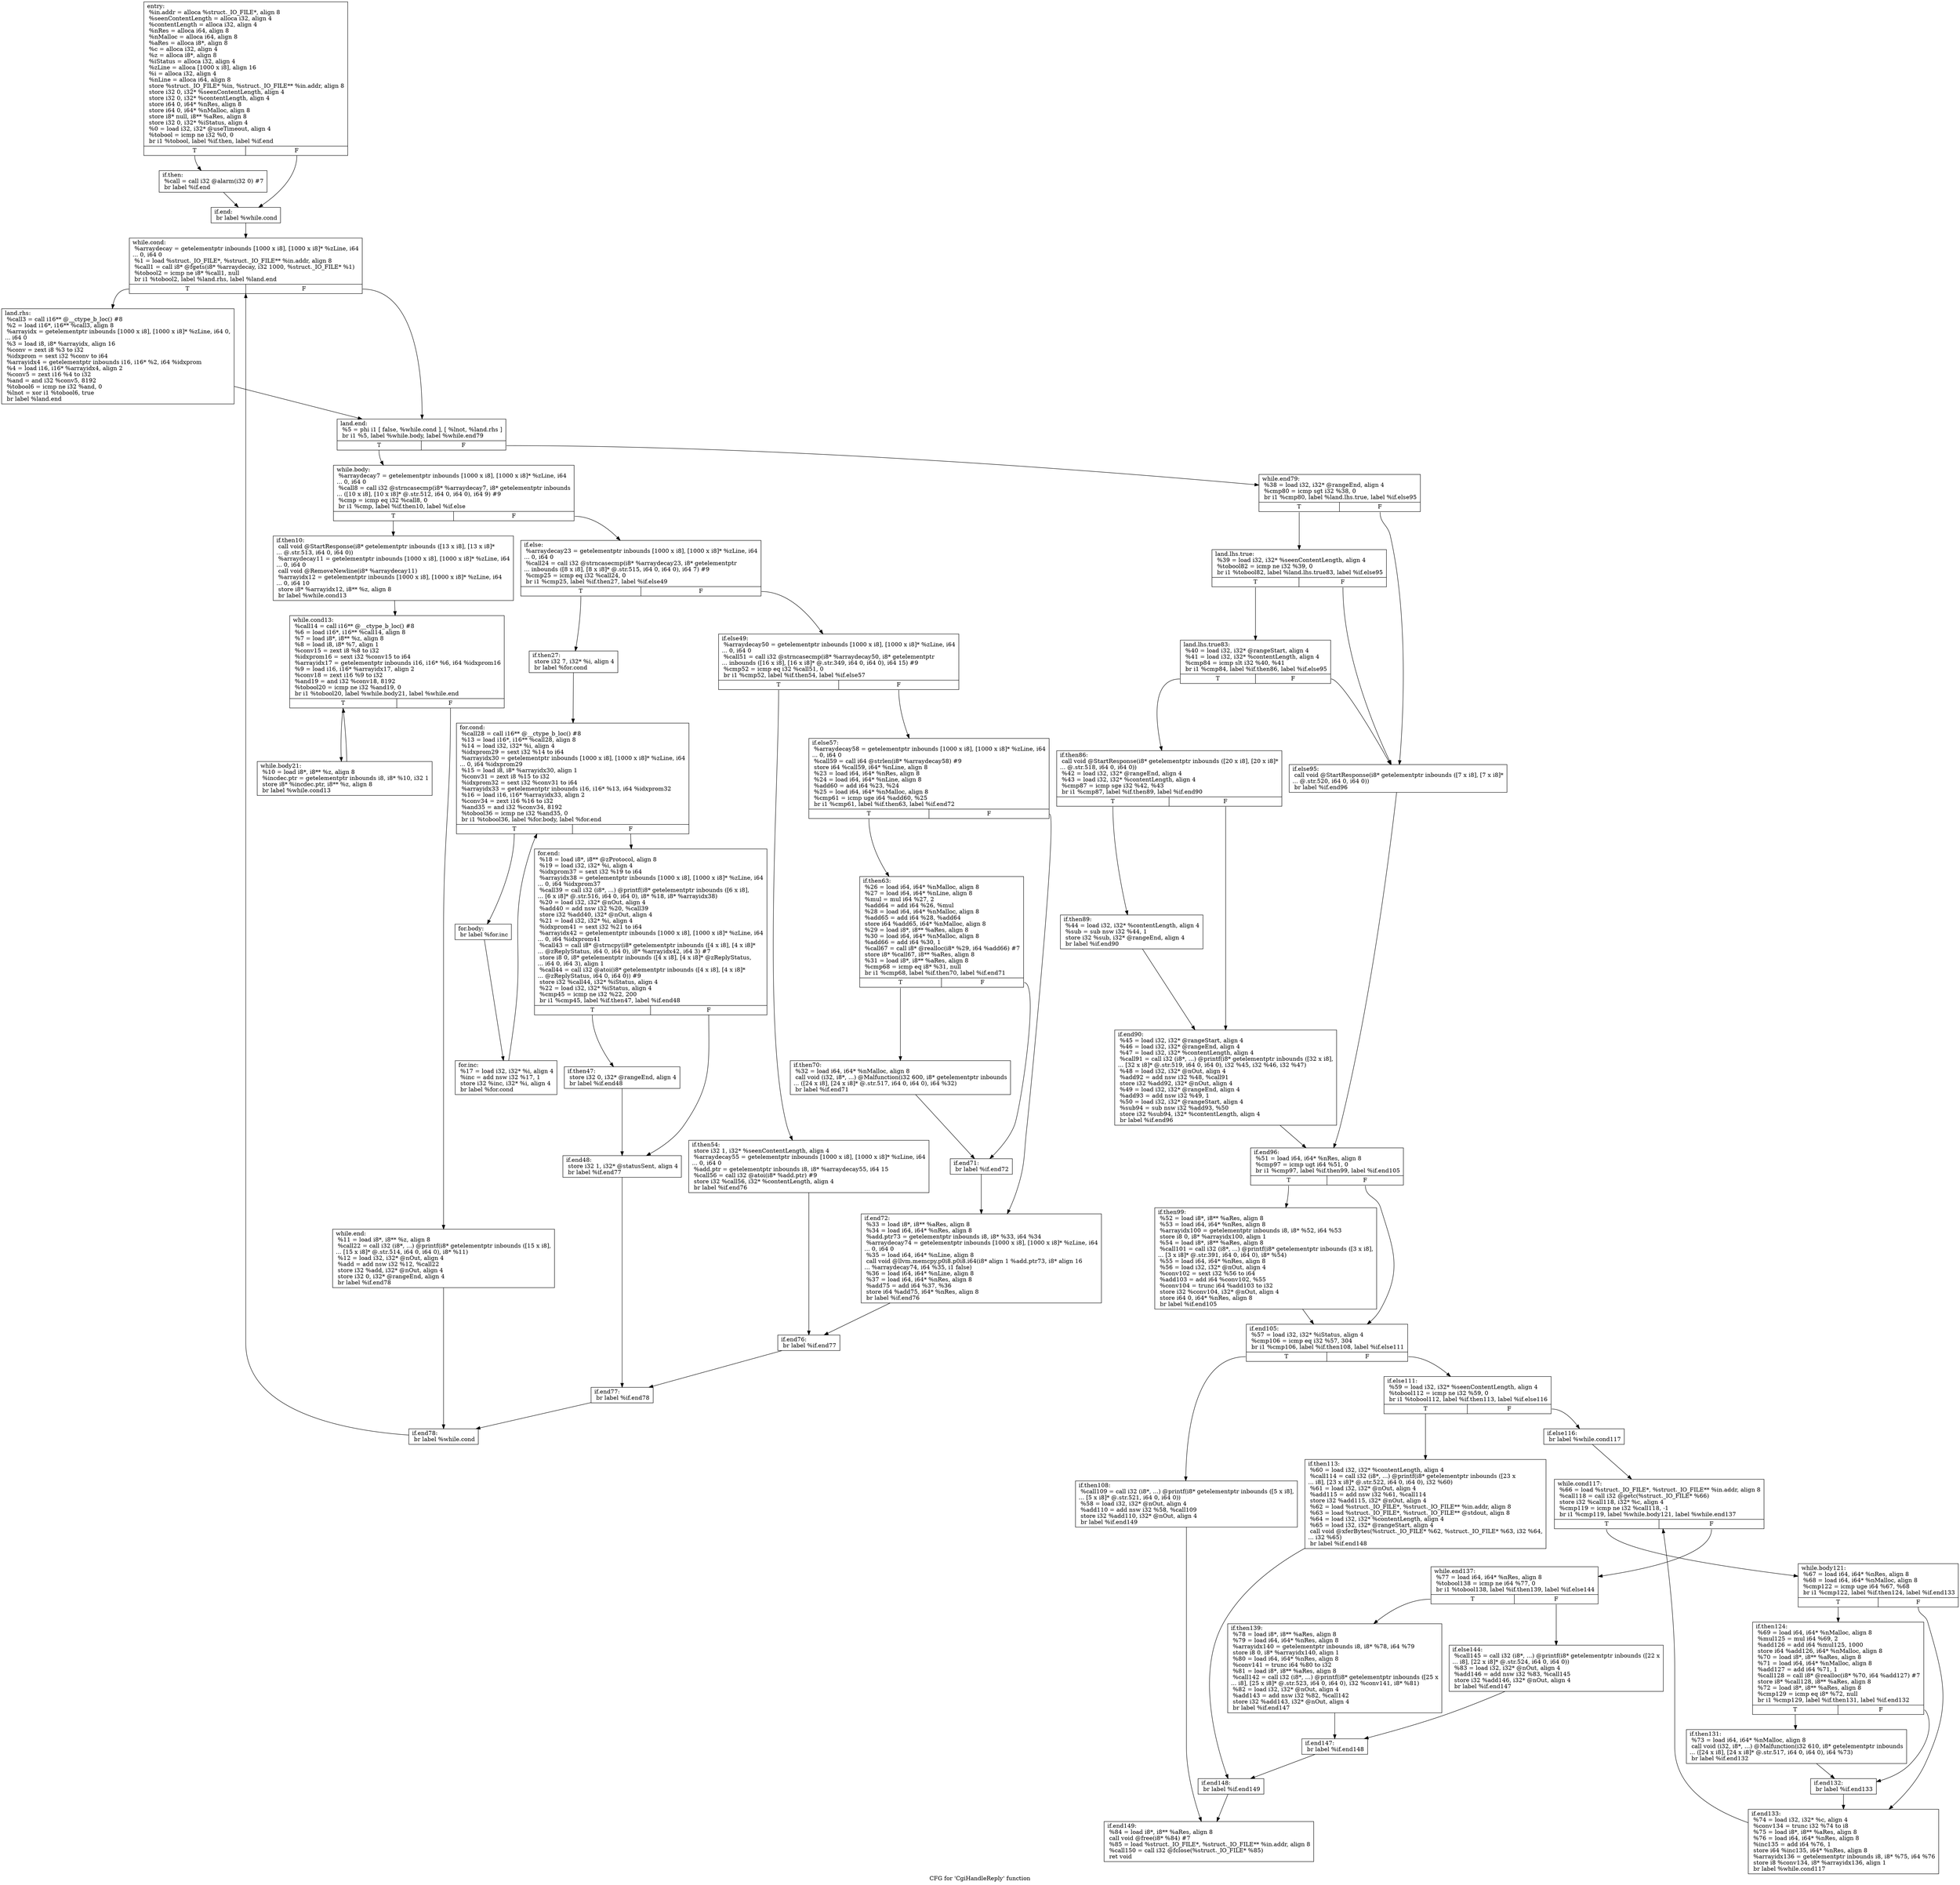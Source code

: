 digraph "CFG for 'CgiHandleReply' function" {
	label="CFG for 'CgiHandleReply' function";

	Node0xc2c1a0 [shape=record,label="{entry:\l  %in.addr = alloca %struct._IO_FILE*, align 8\l  %seenContentLength = alloca i32, align 4\l  %contentLength = alloca i32, align 4\l  %nRes = alloca i64, align 8\l  %nMalloc = alloca i64, align 8\l  %aRes = alloca i8*, align 8\l  %c = alloca i32, align 4\l  %z = alloca i8*, align 8\l  %iStatus = alloca i32, align 4\l  %zLine = alloca [1000 x i8], align 16\l  %i = alloca i32, align 4\l  %nLine = alloca i64, align 8\l  store %struct._IO_FILE* %in, %struct._IO_FILE** %in.addr, align 8\l  store i32 0, i32* %seenContentLength, align 4\l  store i32 0, i32* %contentLength, align 4\l  store i64 0, i64* %nRes, align 8\l  store i64 0, i64* %nMalloc, align 8\l  store i8* null, i8** %aRes, align 8\l  store i32 0, i32* %iStatus, align 4\l  %0 = load i32, i32* @useTimeout, align 4\l  %tobool = icmp ne i32 %0, 0\l  br i1 %tobool, label %if.then, label %if.end\l|{<s0>T|<s1>F}}"];
	Node0xc2c1a0:s0 -> Node0xc2cc50;
	Node0xc2c1a0:s1 -> Node0xc2cd20;
	Node0xc2cc50 [shape=record,label="{if.then:                                          \l  %call = call i32 @alarm(i32 0) #7\l  br label %if.end\l}"];
	Node0xc2cc50 -> Node0xc2cd20;
	Node0xc2cd20 [shape=record,label="{if.end:                                           \l  br label %while.cond\l}"];
	Node0xc2cd20 -> Node0xc2cf00;
	Node0xc2cf00 [shape=record,label="{while.cond:                                       \l  %arraydecay = getelementptr inbounds [1000 x i8], [1000 x i8]* %zLine, i64\l... 0, i64 0\l  %1 = load %struct._IO_FILE*, %struct._IO_FILE** %in.addr, align 8\l  %call1 = call i8* @fgets(i8* %arraydecay, i32 1000, %struct._IO_FILE* %1)\l  %tobool2 = icmp ne i8* %call1, null\l  br i1 %tobool2, label %land.rhs, label %land.end\l|{<s0>T|<s1>F}}"];
	Node0xc2cf00:s0 -> Node0xc2d200;
	Node0xc2cf00:s1 -> Node0xc2d2b0;
	Node0xc2d200 [shape=record,label="{land.rhs:                                         \l  %call3 = call i16** @__ctype_b_loc() #8\l  %2 = load i16*, i16** %call3, align 8\l  %arrayidx = getelementptr inbounds [1000 x i8], [1000 x i8]* %zLine, i64 0,\l... i64 0\l  %3 = load i8, i8* %arrayidx, align 16\l  %conv = zext i8 %3 to i32\l  %idxprom = sext i32 %conv to i64\l  %arrayidx4 = getelementptr inbounds i16, i16* %2, i64 %idxprom\l  %4 = load i16, i16* %arrayidx4, align 2\l  %conv5 = zext i16 %4 to i32\l  %and = and i32 %conv5, 8192\l  %tobool6 = icmp ne i32 %and, 0\l  %lnot = xor i1 %tobool6, true\l  br label %land.end\l}"];
	Node0xc2d200 -> Node0xc2d2b0;
	Node0xc2d2b0 [shape=record,label="{land.end:                                         \l  %5 = phi i1 [ false, %while.cond ], [ %lnot, %land.rhs ]\l  br i1 %5, label %while.body, label %while.end79\l|{<s0>T|<s1>F}}"];
	Node0xc2d2b0:s0 -> Node0xc2dd70;
	Node0xc2d2b0:s1 -> Node0xc2ddc0;
	Node0xc2dd70 [shape=record,label="{while.body:                                       \l  %arraydecay7 = getelementptr inbounds [1000 x i8], [1000 x i8]* %zLine, i64\l... 0, i64 0\l  %call8 = call i32 @strncasecmp(i8* %arraydecay7, i8* getelementptr inbounds\l... ([10 x i8], [10 x i8]* @.str.512, i64 0, i64 0), i64 9) #9\l  %cmp = icmp eq i32 %call8, 0\l  br i1 %cmp, label %if.then10, label %if.else\l|{<s0>T|<s1>F}}"];
	Node0xc2dd70:s0 -> Node0xc2e370;
	Node0xc2dd70:s1 -> Node0xc2e450;
	Node0xc2e370 [shape=record,label="{if.then10:                                        \l  call void @StartResponse(i8* getelementptr inbounds ([13 x i8], [13 x i8]*\l... @.str.513, i64 0, i64 0))\l  %arraydecay11 = getelementptr inbounds [1000 x i8], [1000 x i8]* %zLine, i64\l... 0, i64 0\l  call void @RemoveNewline(i8* %arraydecay11)\l  %arrayidx12 = getelementptr inbounds [1000 x i8], [1000 x i8]* %zLine, i64\l... 0, i64 10\l  store i8* %arrayidx12, i8** %z, align 8\l  br label %while.cond13\l}"];
	Node0xc2e370 -> Node0xc2ea10;
	Node0xc2ea10 [shape=record,label="{while.cond13:                                     \l  %call14 = call i16** @__ctype_b_loc() #8\l  %6 = load i16*, i16** %call14, align 8\l  %7 = load i8*, i8** %z, align 8\l  %8 = load i8, i8* %7, align 1\l  %conv15 = zext i8 %8 to i32\l  %idxprom16 = sext i32 %conv15 to i64\l  %arrayidx17 = getelementptr inbounds i16, i16* %6, i64 %idxprom16\l  %9 = load i16, i16* %arrayidx17, align 2\l  %conv18 = zext i16 %9 to i32\l  %and19 = and i32 %conv18, 8192\l  %tobool20 = icmp ne i32 %and19, 0\l  br i1 %tobool20, label %while.body21, label %while.end\l|{<s0>T|<s1>F}}"];
	Node0xc2ea10:s0 -> Node0xc2da10;
	Node0xc2ea10:s1 -> Node0xc2d650;
	Node0xc2da10 [shape=record,label="{while.body21:                                     \l  %10 = load i8*, i8** %z, align 8\l  %incdec.ptr = getelementptr inbounds i8, i8* %10, i32 1\l  store i8* %incdec.ptr, i8** %z, align 8\l  br label %while.cond13\l}"];
	Node0xc2da10 -> Node0xc2ea10;
	Node0xc2d650 [shape=record,label="{while.end:                                        \l  %11 = load i8*, i8** %z, align 8\l  %call22 = call i32 (i8*, ...) @printf(i8* getelementptr inbounds ([15 x i8],\l... [15 x i8]* @.str.514, i64 0, i64 0), i8* %11)\l  %12 = load i32, i32* @nOut, align 4\l  %add = add nsw i32 %12, %call22\l  store i32 %add, i32* @nOut, align 4\l  store i32 0, i32* @rangeEnd, align 4\l  br label %if.end78\l}"];
	Node0xc2d650 -> Node0xc2fb00;
	Node0xc2e450 [shape=record,label="{if.else:                                          \l  %arraydecay23 = getelementptr inbounds [1000 x i8], [1000 x i8]* %zLine, i64\l... 0, i64 0\l  %call24 = call i32 @strncasecmp(i8* %arraydecay23, i8* getelementptr\l... inbounds ([8 x i8], [8 x i8]* @.str.515, i64 0, i64 0), i64 7) #9\l  %cmp25 = icmp eq i32 %call24, 0\l  br i1 %cmp25, label %if.then27, label %if.else49\l|{<s0>T|<s1>F}}"];
	Node0xc2e450:s0 -> Node0xc2ff90;
	Node0xc2e450:s1 -> Node0xc2ffe0;
	Node0xc2ff90 [shape=record,label="{if.then27:                                        \l  store i32 7, i32* %i, align 4\l  br label %for.cond\l}"];
	Node0xc2ff90 -> Node0xc301d0;
	Node0xc301d0 [shape=record,label="{for.cond:                                         \l  %call28 = call i16** @__ctype_b_loc() #8\l  %13 = load i16*, i16** %call28, align 8\l  %14 = load i32, i32* %i, align 4\l  %idxprom29 = sext i32 %14 to i64\l  %arrayidx30 = getelementptr inbounds [1000 x i8], [1000 x i8]* %zLine, i64\l... 0, i64 %idxprom29\l  %15 = load i8, i8* %arrayidx30, align 1\l  %conv31 = zext i8 %15 to i32\l  %idxprom32 = sext i32 %conv31 to i64\l  %arrayidx33 = getelementptr inbounds i16, i16* %13, i64 %idxprom32\l  %16 = load i16, i16* %arrayidx33, align 2\l  %conv34 = zext i16 %16 to i32\l  %and35 = and i32 %conv34, 8192\l  %tobool36 = icmp ne i32 %and35, 0\l  br i1 %tobool36, label %for.body, label %for.end\l|{<s0>T|<s1>F}}"];
	Node0xc301d0:s0 -> Node0xc309a0;
	Node0xc301d0:s1 -> Node0xc30a80;
	Node0xc309a0 [shape=record,label="{for.body:                                         \l  br label %for.inc\l}"];
	Node0xc309a0 -> Node0xc30b50;
	Node0xc30b50 [shape=record,label="{for.inc:                                          \l  %17 = load i32, i32* %i, align 4\l  %inc = add nsw i32 %17, 1\l  store i32 %inc, i32* %i, align 4\l  br label %for.cond\l}"];
	Node0xc30b50 -> Node0xc301d0;
	Node0xc30a80 [shape=record,label="{for.end:                                          \l  %18 = load i8*, i8** @zProtocol, align 8\l  %19 = load i32, i32* %i, align 4\l  %idxprom37 = sext i32 %19 to i64\l  %arrayidx38 = getelementptr inbounds [1000 x i8], [1000 x i8]* %zLine, i64\l... 0, i64 %idxprom37\l  %call39 = call i32 (i8*, ...) @printf(i8* getelementptr inbounds ([6 x i8],\l... [6 x i8]* @.str.516, i64 0, i64 0), i8* %18, i8* %arrayidx38)\l  %20 = load i32, i32* @nOut, align 4\l  %add40 = add nsw i32 %20, %call39\l  store i32 %add40, i32* @nOut, align 4\l  %21 = load i32, i32* %i, align 4\l  %idxprom41 = sext i32 %21 to i64\l  %arrayidx42 = getelementptr inbounds [1000 x i8], [1000 x i8]* %zLine, i64\l... 0, i64 %idxprom41\l  %call43 = call i8* @strncpy(i8* getelementptr inbounds ([4 x i8], [4 x i8]*\l... @zReplyStatus, i64 0, i64 0), i8* %arrayidx42, i64 3) #7\l  store i8 0, i8* getelementptr inbounds ([4 x i8], [4 x i8]* @zReplyStatus,\l... i64 0, i64 3), align 1\l  %call44 = call i32 @atoi(i8* getelementptr inbounds ([4 x i8], [4 x i8]*\l... @zReplyStatus, i64 0, i64 0)) #9\l  store i32 %call44, i32* %iStatus, align 4\l  %22 = load i32, i32* %iStatus, align 4\l  %cmp45 = icmp ne i32 %22, 200\l  br i1 %cmp45, label %if.then47, label %if.end48\l|{<s0>T|<s1>F}}"];
	Node0xc30a80:s0 -> Node0xc31890;
	Node0xc30a80:s1 -> Node0xc31940;
	Node0xc31890 [shape=record,label="{if.then47:                                        \l  store i32 0, i32* @rangeEnd, align 4\l  br label %if.end48\l}"];
	Node0xc31890 -> Node0xc31940;
	Node0xc31940 [shape=record,label="{if.end48:                                         \l  store i32 1, i32* @statusSent, align 4\l  br label %if.end77\l}"];
	Node0xc31940 -> Node0xc31bb0;
	Node0xc2ffe0 [shape=record,label="{if.else49:                                        \l  %arraydecay50 = getelementptr inbounds [1000 x i8], [1000 x i8]* %zLine, i64\l... 0, i64 0\l  %call51 = call i32 @strncasecmp(i8* %arraydecay50, i8* getelementptr\l... inbounds ([16 x i8], [16 x i8]* @.str.349, i64 0, i64 0), i64 15) #9\l  %cmp52 = icmp eq i32 %call51, 0\l  br i1 %cmp52, label %if.then54, label %if.else57\l|{<s0>T|<s1>F}}"];
	Node0xc2ffe0:s0 -> Node0xc31f60;
	Node0xc2ffe0:s1 -> Node0xc31fb0;
	Node0xc31f60 [shape=record,label="{if.then54:                                        \l  store i32 1, i32* %seenContentLength, align 4\l  %arraydecay55 = getelementptr inbounds [1000 x i8], [1000 x i8]* %zLine, i64\l... 0, i64 0\l  %add.ptr = getelementptr inbounds i8, i8* %arraydecay55, i64 15\l  %call56 = call i32 @atoi(i8* %add.ptr) #9\l  store i32 %call56, i32* %contentLength, align 4\l  br label %if.end76\l}"];
	Node0xc31f60 -> Node0xc324d0;
	Node0xc31fb0 [shape=record,label="{if.else57:                                        \l  %arraydecay58 = getelementptr inbounds [1000 x i8], [1000 x i8]* %zLine, i64\l... 0, i64 0\l  %call59 = call i64 @strlen(i8* %arraydecay58) #9\l  store i64 %call59, i64* %nLine, align 8\l  %23 = load i64, i64* %nRes, align 8\l  %24 = load i64, i64* %nLine, align 8\l  %add60 = add i64 %23, %24\l  %25 = load i64, i64* %nMalloc, align 8\l  %cmp61 = icmp uge i64 %add60, %25\l  br i1 %cmp61, label %if.then63, label %if.end72\l|{<s0>T|<s1>F}}"];
	Node0xc31fb0:s0 -> Node0xc2f3c0;
	Node0xc31fb0:s1 -> Node0xc2f4a0;
	Node0xc2f3c0 [shape=record,label="{if.then63:                                        \l  %26 = load i64, i64* %nMalloc, align 8\l  %27 = load i64, i64* %nLine, align 8\l  %mul = mul i64 %27, 2\l  %add64 = add i64 %26, %mul\l  %28 = load i64, i64* %nMalloc, align 8\l  %add65 = add i64 %28, %add64\l  store i64 %add65, i64* %nMalloc, align 8\l  %29 = load i8*, i8** %aRes, align 8\l  %30 = load i64, i64* %nMalloc, align 8\l  %add66 = add i64 %30, 1\l  %call67 = call i8* @realloc(i8* %29, i64 %add66) #7\l  store i8* %call67, i8** %aRes, align 8\l  %31 = load i8*, i8** %aRes, align 8\l  %cmp68 = icmp eq i8* %31, null\l  br i1 %cmp68, label %if.then70, label %if.end71\l|{<s0>T|<s1>F}}"];
	Node0xc2f3c0:s0 -> Node0xc33a30;
	Node0xc2f3c0:s1 -> Node0xc33b10;
	Node0xc33a30 [shape=record,label="{if.then70:                                        \l  %32 = load i64, i64* %nMalloc, align 8\l  call void (i32, i8*, ...) @Malfunction(i32 600, i8* getelementptr inbounds\l... ([24 x i8], [24 x i8]* @.str.517, i64 0, i64 0), i64 %32)\l  br label %if.end71\l}"];
	Node0xc33a30 -> Node0xc33b10;
	Node0xc33b10 [shape=record,label="{if.end71:                                         \l  br label %if.end72\l}"];
	Node0xc33b10 -> Node0xc2f4a0;
	Node0xc2f4a0 [shape=record,label="{if.end72:                                         \l  %33 = load i8*, i8** %aRes, align 8\l  %34 = load i64, i64* %nRes, align 8\l  %add.ptr73 = getelementptr inbounds i8, i8* %33, i64 %34\l  %arraydecay74 = getelementptr inbounds [1000 x i8], [1000 x i8]* %zLine, i64\l... 0, i64 0\l  %35 = load i64, i64* %nLine, align 8\l  call void @llvm.memcpy.p0i8.p0i8.i64(i8* align 1 %add.ptr73, i8* align 16\l... %arraydecay74, i64 %35, i1 false)\l  %36 = load i64, i64* %nLine, align 8\l  %37 = load i64, i64* %nRes, align 8\l  %add75 = add i64 %37, %36\l  store i64 %add75, i64* %nRes, align 8\l  br label %if.end76\l}"];
	Node0xc2f4a0 -> Node0xc324d0;
	Node0xc324d0 [shape=record,label="{if.end76:                                         \l  br label %if.end77\l}"];
	Node0xc324d0 -> Node0xc31bb0;
	Node0xc31bb0 [shape=record,label="{if.end77:                                         \l  br label %if.end78\l}"];
	Node0xc31bb0 -> Node0xc2fb00;
	Node0xc2fb00 [shape=record,label="{if.end78:                                         \l  br label %while.cond\l}"];
	Node0xc2fb00 -> Node0xc2cf00;
	Node0xc2ddc0 [shape=record,label="{while.end79:                                      \l  %38 = load i32, i32* @rangeEnd, align 4\l  %cmp80 = icmp sgt i32 %38, 0\l  br i1 %cmp80, label %land.lhs.true, label %if.else95\l|{<s0>T|<s1>F}}"];
	Node0xc2ddc0:s0 -> Node0xc34560;
	Node0xc2ddc0:s1 -> Node0xc34610;
	Node0xc34560 [shape=record,label="{land.lhs.true:                                    \l  %39 = load i32, i32* %seenContentLength, align 4\l  %tobool82 = icmp ne i32 %39, 0\l  br i1 %tobool82, label %land.lhs.true83, label %if.else95\l|{<s0>T|<s1>F}}"];
	Node0xc34560:s0 -> Node0xc34820;
	Node0xc34560:s1 -> Node0xc34610;
	Node0xc34820 [shape=record,label="{land.lhs.true83:                                  \l  %40 = load i32, i32* @rangeStart, align 4\l  %41 = load i32, i32* %contentLength, align 4\l  %cmp84 = icmp slt i32 %40, %41\l  br i1 %cmp84, label %if.then86, label %if.else95\l|{<s0>T|<s1>F}}"];
	Node0xc34820:s0 -> Node0xc34a80;
	Node0xc34820:s1 -> Node0xc34610;
	Node0xc34a80 [shape=record,label="{if.then86:                                        \l  call void @StartResponse(i8* getelementptr inbounds ([20 x i8], [20 x i8]*\l... @.str.518, i64 0, i64 0))\l  %42 = load i32, i32* @rangeEnd, align 4\l  %43 = load i32, i32* %contentLength, align 4\l  %cmp87 = icmp sge i32 %42, %43\l  br i1 %cmp87, label %if.then89, label %if.end90\l|{<s0>T|<s1>F}}"];
	Node0xc34a80:s0 -> Node0xc34e00;
	Node0xc34a80:s1 -> Node0xc34ee0;
	Node0xc34e00 [shape=record,label="{if.then89:                                        \l  %44 = load i32, i32* %contentLength, align 4\l  %sub = sub nsw i32 %44, 1\l  store i32 %sub, i32* @rangeEnd, align 4\l  br label %if.end90\l}"];
	Node0xc34e00 -> Node0xc34ee0;
	Node0xc34ee0 [shape=record,label="{if.end90:                                         \l  %45 = load i32, i32* @rangeStart, align 4\l  %46 = load i32, i32* @rangeEnd, align 4\l  %47 = load i32, i32* %contentLength, align 4\l  %call91 = call i32 (i8*, ...) @printf(i8* getelementptr inbounds ([32 x i8],\l... [32 x i8]* @.str.519, i64 0, i64 0), i32 %45, i32 %46, i32 %47)\l  %48 = load i32, i32* @nOut, align 4\l  %add92 = add nsw i32 %48, %call91\l  store i32 %add92, i32* @nOut, align 4\l  %49 = load i32, i32* @rangeEnd, align 4\l  %add93 = add nsw i32 %49, 1\l  %50 = load i32, i32* @rangeStart, align 4\l  %sub94 = sub nsw i32 %add93, %50\l  store i32 %sub94, i32* %contentLength, align 4\l  br label %if.end96\l}"];
	Node0xc34ee0 -> Node0xc35810;
	Node0xc34610 [shape=record,label="{if.else95:                                        \l  call void @StartResponse(i8* getelementptr inbounds ([7 x i8], [7 x i8]*\l... @.str.520, i64 0, i64 0))\l  br label %if.end96\l}"];
	Node0xc34610 -> Node0xc35810;
	Node0xc35810 [shape=record,label="{if.end96:                                         \l  %51 = load i64, i64* %nRes, align 8\l  %cmp97 = icmp ugt i64 %51, 0\l  br i1 %cmp97, label %if.then99, label %if.end105\l|{<s0>T|<s1>F}}"];
	Node0xc35810:s0 -> Node0xc35b30;
	Node0xc35810:s1 -> Node0xc35c10;
	Node0xc35b30 [shape=record,label="{if.then99:                                        \l  %52 = load i8*, i8** %aRes, align 8\l  %53 = load i64, i64* %nRes, align 8\l  %arrayidx100 = getelementptr inbounds i8, i8* %52, i64 %53\l  store i8 0, i8* %arrayidx100, align 1\l  %54 = load i8*, i8** %aRes, align 8\l  %call101 = call i32 (i8*, ...) @printf(i8* getelementptr inbounds ([3 x i8],\l... [3 x i8]* @.str.391, i64 0, i64 0), i8* %54)\l  %55 = load i64, i64* %nRes, align 8\l  %56 = load i32, i32* @nOut, align 4\l  %conv102 = sext i32 %56 to i64\l  %add103 = add i64 %conv102, %55\l  %conv104 = trunc i64 %add103 to i32\l  store i32 %conv104, i32* @nOut, align 4\l  store i64 0, i64* %nRes, align 8\l  br label %if.end105\l}"];
	Node0xc35b30 -> Node0xc35c10;
	Node0xc35c10 [shape=record,label="{if.end105:                                        \l  %57 = load i32, i32* %iStatus, align 4\l  %cmp106 = icmp eq i32 %57, 304\l  br i1 %cmp106, label %if.then108, label %if.else111\l|{<s0>T|<s1>F}}"];
	Node0xc35c10:s0 -> Node0xc364c0;
	Node0xc35c10:s1 -> Node0xc365a0;
	Node0xc364c0 [shape=record,label="{if.then108:                                       \l  %call109 = call i32 (i8*, ...) @printf(i8* getelementptr inbounds ([5 x i8],\l... [5 x i8]* @.str.521, i64 0, i64 0))\l  %58 = load i32, i32* @nOut, align 4\l  %add110 = add nsw i32 %58, %call109\l  store i32 %add110, i32* @nOut, align 4\l  br label %if.end149\l}"];
	Node0xc364c0 -> Node0xc36990;
	Node0xc365a0 [shape=record,label="{if.else111:                                       \l  %59 = load i32, i32* %seenContentLength, align 4\l  %tobool112 = icmp ne i32 %59, 0\l  br i1 %tobool112, label %if.then113, label %if.else116\l|{<s0>T|<s1>F}}"];
	Node0xc365a0:s0 -> Node0xc36ba0;
	Node0xc365a0:s1 -> Node0xc36c50;
	Node0xc36ba0 [shape=record,label="{if.then113:                                       \l  %60 = load i32, i32* %contentLength, align 4\l  %call114 = call i32 (i8*, ...) @printf(i8* getelementptr inbounds ([23 x\l... i8], [23 x i8]* @.str.522, i64 0, i64 0), i32 %60)\l  %61 = load i32, i32* @nOut, align 4\l  %add115 = add nsw i32 %61, %call114\l  store i32 %add115, i32* @nOut, align 4\l  %62 = load %struct._IO_FILE*, %struct._IO_FILE** %in.addr, align 8\l  %63 = load %struct._IO_FILE*, %struct._IO_FILE** @stdout, align 8\l  %64 = load i32, i32* %contentLength, align 4\l  %65 = load i32, i32* @rangeStart, align 4\l  call void @xferBytes(%struct._IO_FILE* %62, %struct._IO_FILE* %63, i32 %64,\l... i32 %65)\l  br label %if.end148\l}"];
	Node0xc36ba0 -> Node0xc374f0;
	Node0xc36c50 [shape=record,label="{if.else116:                                       \l  br label %while.cond117\l}"];
	Node0xc36c50 -> Node0xc37630;
	Node0xc37630 [shape=record,label="{while.cond117:                                    \l  %66 = load %struct._IO_FILE*, %struct._IO_FILE** %in.addr, align 8\l  %call118 = call i32 @getc(%struct._IO_FILE* %66)\l  store i32 %call118, i32* %c, align 4\l  %cmp119 = icmp ne i32 %call118, -1\l  br i1 %cmp119, label %while.body121, label %while.end137\l|{<s0>T|<s1>F}}"];
	Node0xc37630:s0 -> Node0xc37a10;
	Node0xc37630:s1 -> Node0xc37af0;
	Node0xc37a10 [shape=record,label="{while.body121:                                    \l  %67 = load i64, i64* %nRes, align 8\l  %68 = load i64, i64* %nMalloc, align 8\l  %cmp122 = icmp uge i64 %67, %68\l  br i1 %cmp122, label %if.then124, label %if.end133\l|{<s0>T|<s1>F}}"];
	Node0xc37a10:s0 -> Node0xc37d50;
	Node0xc37a10:s1 -> Node0xc37e30;
	Node0xc37d50 [shape=record,label="{if.then124:                                       \l  %69 = load i64, i64* %nMalloc, align 8\l  %mul125 = mul i64 %69, 2\l  %add126 = add i64 %mul125, 1000\l  store i64 %add126, i64* %nMalloc, align 8\l  %70 = load i8*, i8** %aRes, align 8\l  %71 = load i64, i64* %nMalloc, align 8\l  %add127 = add i64 %71, 1\l  %call128 = call i8* @realloc(i8* %70, i64 %add127) #7\l  store i8* %call128, i8** %aRes, align 8\l  %72 = load i8*, i8** %aRes, align 8\l  %cmp129 = icmp eq i8* %72, null\l  br i1 %cmp129, label %if.then131, label %if.end132\l|{<s0>T|<s1>F}}"];
	Node0xc37d50:s0 -> Node0xc38530;
	Node0xc37d50:s1 -> Node0xc38610;
	Node0xc38530 [shape=record,label="{if.then131:                                       \l  %73 = load i64, i64* %nMalloc, align 8\l  call void (i32, i8*, ...) @Malfunction(i32 610, i8* getelementptr inbounds\l... ([24 x i8], [24 x i8]* @.str.517, i64 0, i64 0), i64 %73)\l  br label %if.end132\l}"];
	Node0xc38530 -> Node0xc38610;
	Node0xc38610 [shape=record,label="{if.end132:                                        \l  br label %if.end133\l}"];
	Node0xc38610 -> Node0xc37e30;
	Node0xc37e30 [shape=record,label="{if.end133:                                        \l  %74 = load i32, i32* %c, align 4\l  %conv134 = trunc i32 %74 to i8\l  %75 = load i8*, i8** %aRes, align 8\l  %76 = load i64, i64* %nRes, align 8\l  %inc135 = add i64 %76, 1\l  store i64 %inc135, i64* %nRes, align 8\l  %arrayidx136 = getelementptr inbounds i8, i8* %75, i64 %76\l  store i8 %conv134, i8* %arrayidx136, align 1\l  br label %while.cond117\l}"];
	Node0xc37e30 -> Node0xc37630;
	Node0xc37af0 [shape=record,label="{while.end137:                                     \l  %77 = load i64, i64* %nRes, align 8\l  %tobool138 = icmp ne i64 %77, 0\l  br i1 %tobool138, label %if.then139, label %if.else144\l|{<s0>T|<s1>F}}"];
	Node0xc37af0:s0 -> Node0xc38d90;
	Node0xc37af0:s1 -> Node0xc38e70;
	Node0xc38d90 [shape=record,label="{if.then139:                                       \l  %78 = load i8*, i8** %aRes, align 8\l  %79 = load i64, i64* %nRes, align 8\l  %arrayidx140 = getelementptr inbounds i8, i8* %78, i64 %79\l  store i8 0, i8* %arrayidx140, align 1\l  %80 = load i64, i64* %nRes, align 8\l  %conv141 = trunc i64 %80 to i32\l  %81 = load i8*, i8** %aRes, align 8\l  %call142 = call i32 (i8*, ...) @printf(i8* getelementptr inbounds ([25 x\l... i8], [25 x i8]* @.str.523, i64 0, i64 0), i32 %conv141, i8* %81)\l  %82 = load i32, i32* @nOut, align 4\l  %add143 = add nsw i32 %82, %call142\l  store i32 %add143, i32* @nOut, align 4\l  br label %if.end147\l}"];
	Node0xc38d90 -> Node0xc395c0;
	Node0xc38e70 [shape=record,label="{if.else144:                                       \l  %call145 = call i32 (i8*, ...) @printf(i8* getelementptr inbounds ([22 x\l... i8], [22 x i8]* @.str.524, i64 0, i64 0))\l  %83 = load i32, i32* @nOut, align 4\l  %add146 = add nsw i32 %83, %call145\l  store i32 %add146, i32* @nOut, align 4\l  br label %if.end147\l}"];
	Node0xc38e70 -> Node0xc395c0;
	Node0xc395c0 [shape=record,label="{if.end147:                                        \l  br label %if.end148\l}"];
	Node0xc395c0 -> Node0xc374f0;
	Node0xc374f0 [shape=record,label="{if.end148:                                        \l  br label %if.end149\l}"];
	Node0xc374f0 -> Node0xc36990;
	Node0xc36990 [shape=record,label="{if.end149:                                        \l  %84 = load i8*, i8** %aRes, align 8\l  call void @free(i8* %84) #7\l  %85 = load %struct._IO_FILE*, %struct._IO_FILE** %in.addr, align 8\l  %call150 = call i32 @fclose(%struct._IO_FILE* %85)\l  ret void\l}"];
}
